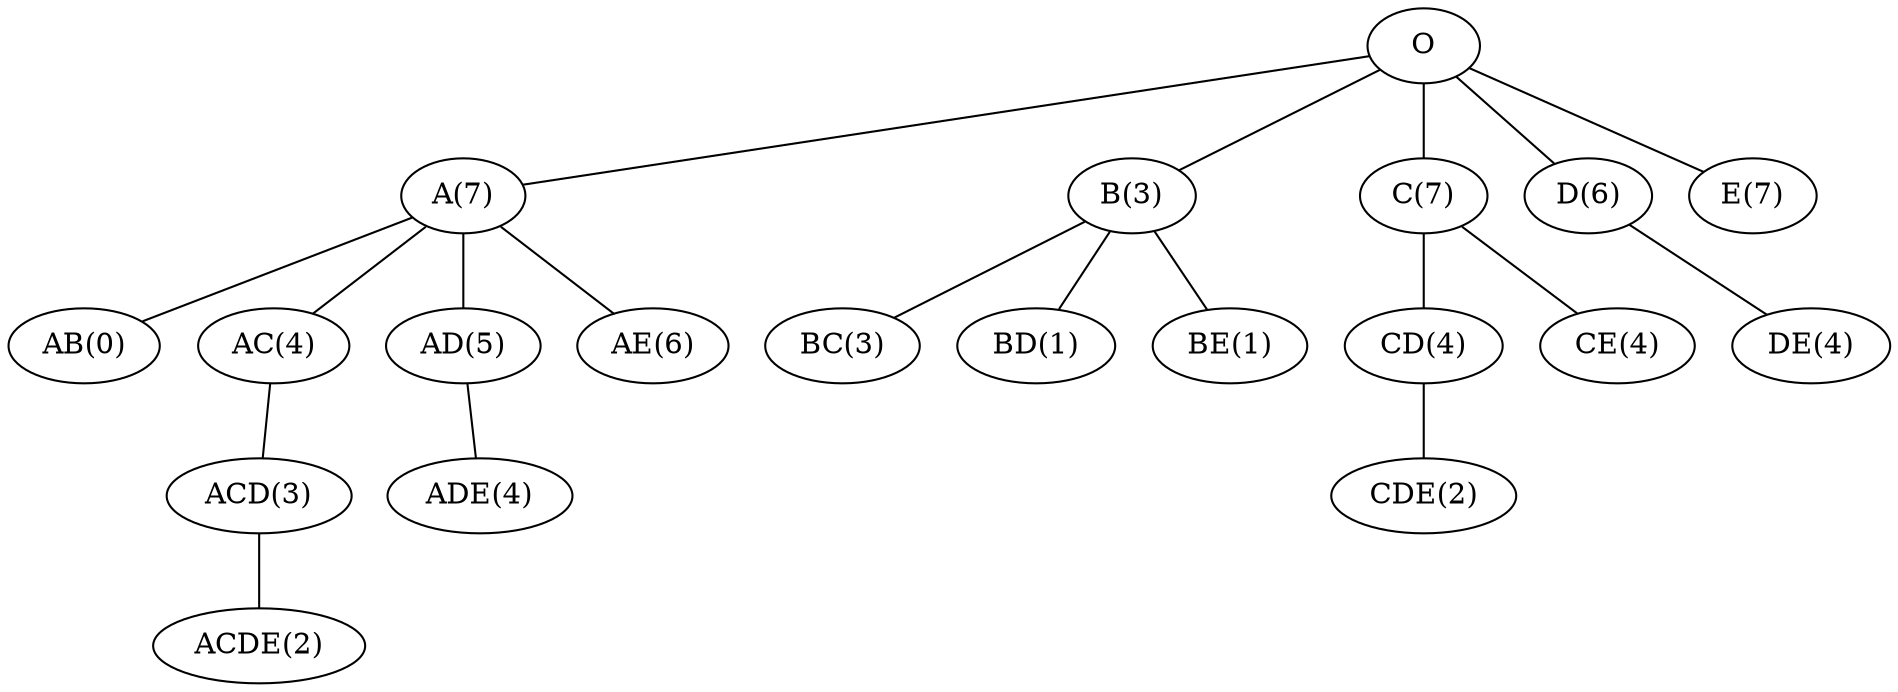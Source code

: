 digraph G {
    edge[dir=none]

    O -> a
    O -> b
    O -> c
    O -> d
    O -> e
    a -> ab;
    a -> ac -> acd -> acde;
    a -> ad -> ade;
    a -> ae;
    b -> bc;
    b -> bd;
    b -> be;
    c -> cd -> cde;
    c -> ce;
    d -> de;
    e;
    
    a [label="A(7)"]
    b [label="B(3)"]
    c [label="C(7)"]
    d [label="D(6)"]
    e [label="E(7)"]
    ab [label="AB(0)"]
    ac [label="AC(4)"]
    ad [label="AD(5)"]
    ae [label="AE(6)"]
    bc [label="BC(3)"]
    bd [label="BD(1)"]
    be [label="BE(1)"]
    cd [label="CD(4)"]
    ce [label="CE(4)"]
    de [label="DE(4)"]
    acd [label="ACD(3)"]
    ade [label="ADE(4)"]
    cde [label="CDE(2)"]
    acde [label="ACDE(2)"]
}